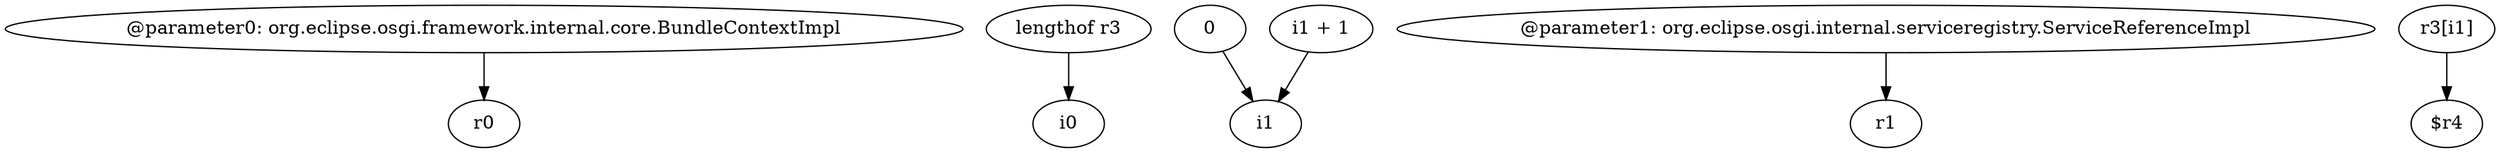 digraph g {
0[label="@parameter0: org.eclipse.osgi.framework.internal.core.BundleContextImpl"]
1[label="r0"]
0->1[label=""]
2[label="lengthof r3"]
3[label="i0"]
2->3[label=""]
4[label="0"]
5[label="i1"]
4->5[label=""]
6[label="@parameter1: org.eclipse.osgi.internal.serviceregistry.ServiceReferenceImpl"]
7[label="r1"]
6->7[label=""]
8[label="i1 + 1"]
8->5[label=""]
9[label="r3[i1]"]
10[label="$r4"]
9->10[label=""]
}